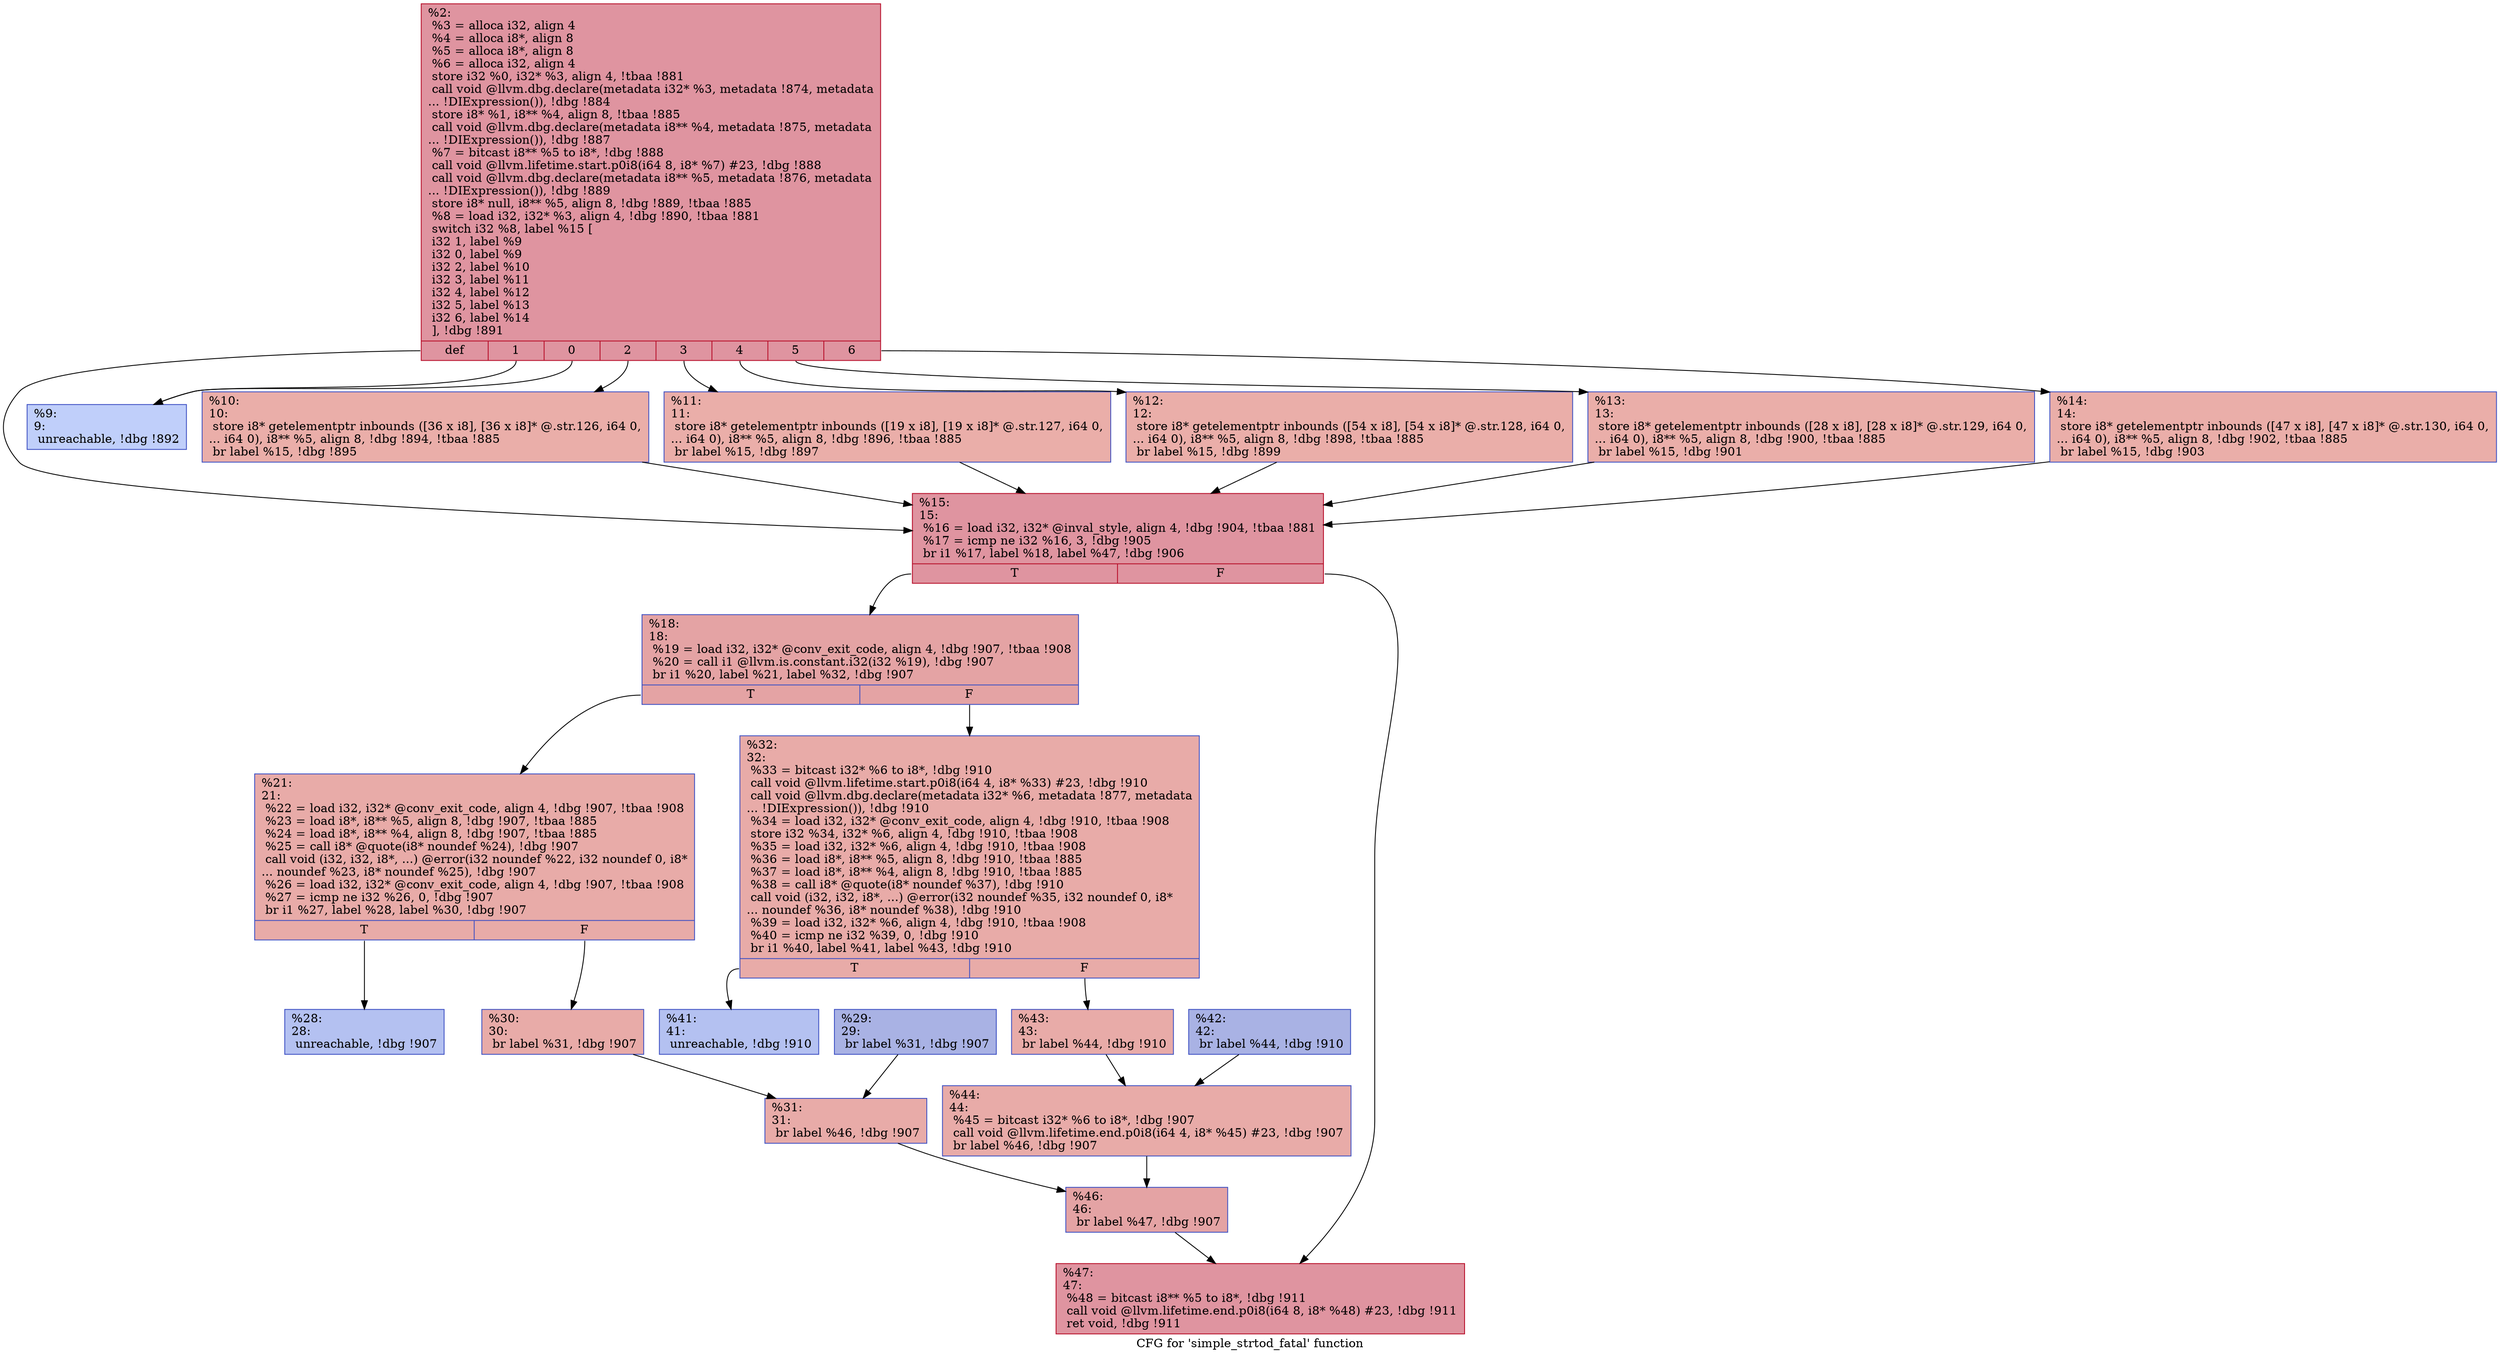 digraph "CFG for 'simple_strtod_fatal' function" {
	label="CFG for 'simple_strtod_fatal' function";

	Node0xc021a0 [shape=record,color="#b70d28ff", style=filled, fillcolor="#b70d2870",label="{%2:\l  %3 = alloca i32, align 4\l  %4 = alloca i8*, align 8\l  %5 = alloca i8*, align 8\l  %6 = alloca i32, align 4\l  store i32 %0, i32* %3, align 4, !tbaa !881\l  call void @llvm.dbg.declare(metadata i32* %3, metadata !874, metadata\l... !DIExpression()), !dbg !884\l  store i8* %1, i8** %4, align 8, !tbaa !885\l  call void @llvm.dbg.declare(metadata i8** %4, metadata !875, metadata\l... !DIExpression()), !dbg !887\l  %7 = bitcast i8** %5 to i8*, !dbg !888\l  call void @llvm.lifetime.start.p0i8(i64 8, i8* %7) #23, !dbg !888\l  call void @llvm.dbg.declare(metadata i8** %5, metadata !876, metadata\l... !DIExpression()), !dbg !889\l  store i8* null, i8** %5, align 8, !dbg !889, !tbaa !885\l  %8 = load i32, i32* %3, align 4, !dbg !890, !tbaa !881\l  switch i32 %8, label %15 [\l    i32 1, label %9\l    i32 0, label %9\l    i32 2, label %10\l    i32 3, label %11\l    i32 4, label %12\l    i32 5, label %13\l    i32 6, label %14\l  ], !dbg !891\l|{<s0>def|<s1>1|<s2>0|<s3>2|<s4>3|<s5>4|<s6>5|<s7>6}}"];
	Node0xc021a0:s0 -> Node0xd08490;
	Node0xc021a0:s1 -> Node0xd082b0;
	Node0xc021a0:s2 -> Node0xd082b0;
	Node0xc021a0:s3 -> Node0xd08300;
	Node0xc021a0:s4 -> Node0xd08350;
	Node0xc021a0:s5 -> Node0xd083a0;
	Node0xc021a0:s6 -> Node0xd083f0;
	Node0xc021a0:s7 -> Node0xd08440;
	Node0xd082b0 [shape=record,color="#3d50c3ff", style=filled, fillcolor="#7093f370",label="{%9:\l9:                                                \l  unreachable, !dbg !892\l}"];
	Node0xd08300 [shape=record,color="#3d50c3ff", style=filled, fillcolor="#d0473d70",label="{%10:\l10:                                               \l  store i8* getelementptr inbounds ([36 x i8], [36 x i8]* @.str.126, i64 0,\l... i64 0), i8** %5, align 8, !dbg !894, !tbaa !885\l  br label %15, !dbg !895\l}"];
	Node0xd08300 -> Node0xd08490;
	Node0xd08350 [shape=record,color="#3d50c3ff", style=filled, fillcolor="#d0473d70",label="{%11:\l11:                                               \l  store i8* getelementptr inbounds ([19 x i8], [19 x i8]* @.str.127, i64 0,\l... i64 0), i8** %5, align 8, !dbg !896, !tbaa !885\l  br label %15, !dbg !897\l}"];
	Node0xd08350 -> Node0xd08490;
	Node0xd083a0 [shape=record,color="#3d50c3ff", style=filled, fillcolor="#d0473d70",label="{%12:\l12:                                               \l  store i8* getelementptr inbounds ([54 x i8], [54 x i8]* @.str.128, i64 0,\l... i64 0), i8** %5, align 8, !dbg !898, !tbaa !885\l  br label %15, !dbg !899\l}"];
	Node0xd083a0 -> Node0xd08490;
	Node0xd083f0 [shape=record,color="#3d50c3ff", style=filled, fillcolor="#d0473d70",label="{%13:\l13:                                               \l  store i8* getelementptr inbounds ([28 x i8], [28 x i8]* @.str.129, i64 0,\l... i64 0), i8** %5, align 8, !dbg !900, !tbaa !885\l  br label %15, !dbg !901\l}"];
	Node0xd083f0 -> Node0xd08490;
	Node0xd08440 [shape=record,color="#3d50c3ff", style=filled, fillcolor="#d0473d70",label="{%14:\l14:                                               \l  store i8* getelementptr inbounds ([47 x i8], [47 x i8]* @.str.130, i64 0,\l... i64 0), i8** %5, align 8, !dbg !902, !tbaa !885\l  br label %15, !dbg !903\l}"];
	Node0xd08440 -> Node0xd08490;
	Node0xd08490 [shape=record,color="#b70d28ff", style=filled, fillcolor="#b70d2870",label="{%15:\l15:                                               \l  %16 = load i32, i32* @inval_style, align 4, !dbg !904, !tbaa !881\l  %17 = icmp ne i32 %16, 3, !dbg !905\l  br i1 %17, label %18, label %47, !dbg !906\l|{<s0>T|<s1>F}}"];
	Node0xd08490:s0 -> Node0xd084e0;
	Node0xd08490:s1 -> Node0xd088a0;
	Node0xd084e0 [shape=record,color="#3d50c3ff", style=filled, fillcolor="#c32e3170",label="{%18:\l18:                                               \l  %19 = load i32, i32* @conv_exit_code, align 4, !dbg !907, !tbaa !908\l  %20 = call i1 @llvm.is.constant.i32(i32 %19), !dbg !907\l  br i1 %20, label %21, label %32, !dbg !907\l|{<s0>T|<s1>F}}"];
	Node0xd084e0:s0 -> Node0xd08530;
	Node0xd084e0:s1 -> Node0xd086c0;
	Node0xd08530 [shape=record,color="#3d50c3ff", style=filled, fillcolor="#cc403a70",label="{%21:\l21:                                               \l  %22 = load i32, i32* @conv_exit_code, align 4, !dbg !907, !tbaa !908\l  %23 = load i8*, i8** %5, align 8, !dbg !907, !tbaa !885\l  %24 = load i8*, i8** %4, align 8, !dbg !907, !tbaa !885\l  %25 = call i8* @quote(i8* noundef %24), !dbg !907\l  call void (i32, i32, i8*, ...) @error(i32 noundef %22, i32 noundef 0, i8*\l... noundef %23, i8* noundef %25), !dbg !907\l  %26 = load i32, i32* @conv_exit_code, align 4, !dbg !907, !tbaa !908\l  %27 = icmp ne i32 %26, 0, !dbg !907\l  br i1 %27, label %28, label %30, !dbg !907\l|{<s0>T|<s1>F}}"];
	Node0xd08530:s0 -> Node0xd08580;
	Node0xd08530:s1 -> Node0xd08620;
	Node0xd08580 [shape=record,color="#3d50c3ff", style=filled, fillcolor="#5572df70",label="{%28:\l28:                                               \l  unreachable, !dbg !907\l}"];
	Node0xd085d0 [shape=record,color="#3d50c3ff", style=filled, fillcolor="#3d50c370",label="{%29:\l29:                                               \l  br label %31, !dbg !907\l}"];
	Node0xd085d0 -> Node0xd08670;
	Node0xd08620 [shape=record,color="#3d50c3ff", style=filled, fillcolor="#cc403a70",label="{%30:\l30:                                               \l  br label %31, !dbg !907\l}"];
	Node0xd08620 -> Node0xd08670;
	Node0xd08670 [shape=record,color="#3d50c3ff", style=filled, fillcolor="#cc403a70",label="{%31:\l31:                                               \l  br label %46, !dbg !907\l}"];
	Node0xd08670 -> Node0xd08850;
	Node0xd086c0 [shape=record,color="#3d50c3ff", style=filled, fillcolor="#cc403a70",label="{%32:\l32:                                               \l  %33 = bitcast i32* %6 to i8*, !dbg !910\l  call void @llvm.lifetime.start.p0i8(i64 4, i8* %33) #23, !dbg !910\l  call void @llvm.dbg.declare(metadata i32* %6, metadata !877, metadata\l... !DIExpression()), !dbg !910\l  %34 = load i32, i32* @conv_exit_code, align 4, !dbg !910, !tbaa !908\l  store i32 %34, i32* %6, align 4, !dbg !910, !tbaa !908\l  %35 = load i32, i32* %6, align 4, !dbg !910, !tbaa !908\l  %36 = load i8*, i8** %5, align 8, !dbg !910, !tbaa !885\l  %37 = load i8*, i8** %4, align 8, !dbg !910, !tbaa !885\l  %38 = call i8* @quote(i8* noundef %37), !dbg !910\l  call void (i32, i32, i8*, ...) @error(i32 noundef %35, i32 noundef 0, i8*\l... noundef %36, i8* noundef %38), !dbg !910\l  %39 = load i32, i32* %6, align 4, !dbg !910, !tbaa !908\l  %40 = icmp ne i32 %39, 0, !dbg !910\l  br i1 %40, label %41, label %43, !dbg !910\l|{<s0>T|<s1>F}}"];
	Node0xd086c0:s0 -> Node0xd08710;
	Node0xd086c0:s1 -> Node0xd087b0;
	Node0xd08710 [shape=record,color="#3d50c3ff", style=filled, fillcolor="#5572df70",label="{%41:\l41:                                               \l  unreachable, !dbg !910\l}"];
	Node0xd08760 [shape=record,color="#3d50c3ff", style=filled, fillcolor="#3d50c370",label="{%42:\l42:                                               \l  br label %44, !dbg !910\l}"];
	Node0xd08760 -> Node0xd08800;
	Node0xd087b0 [shape=record,color="#3d50c3ff", style=filled, fillcolor="#cc403a70",label="{%43:\l43:                                               \l  br label %44, !dbg !910\l}"];
	Node0xd087b0 -> Node0xd08800;
	Node0xd08800 [shape=record,color="#3d50c3ff", style=filled, fillcolor="#cc403a70",label="{%44:\l44:                                               \l  %45 = bitcast i32* %6 to i8*, !dbg !907\l  call void @llvm.lifetime.end.p0i8(i64 4, i8* %45) #23, !dbg !907\l  br label %46, !dbg !907\l}"];
	Node0xd08800 -> Node0xd08850;
	Node0xd08850 [shape=record,color="#3d50c3ff", style=filled, fillcolor="#c32e3170",label="{%46:\l46:                                               \l  br label %47, !dbg !907\l}"];
	Node0xd08850 -> Node0xd088a0;
	Node0xd088a0 [shape=record,color="#b70d28ff", style=filled, fillcolor="#b70d2870",label="{%47:\l47:                                               \l  %48 = bitcast i8** %5 to i8*, !dbg !911\l  call void @llvm.lifetime.end.p0i8(i64 8, i8* %48) #23, !dbg !911\l  ret void, !dbg !911\l}"];
}
